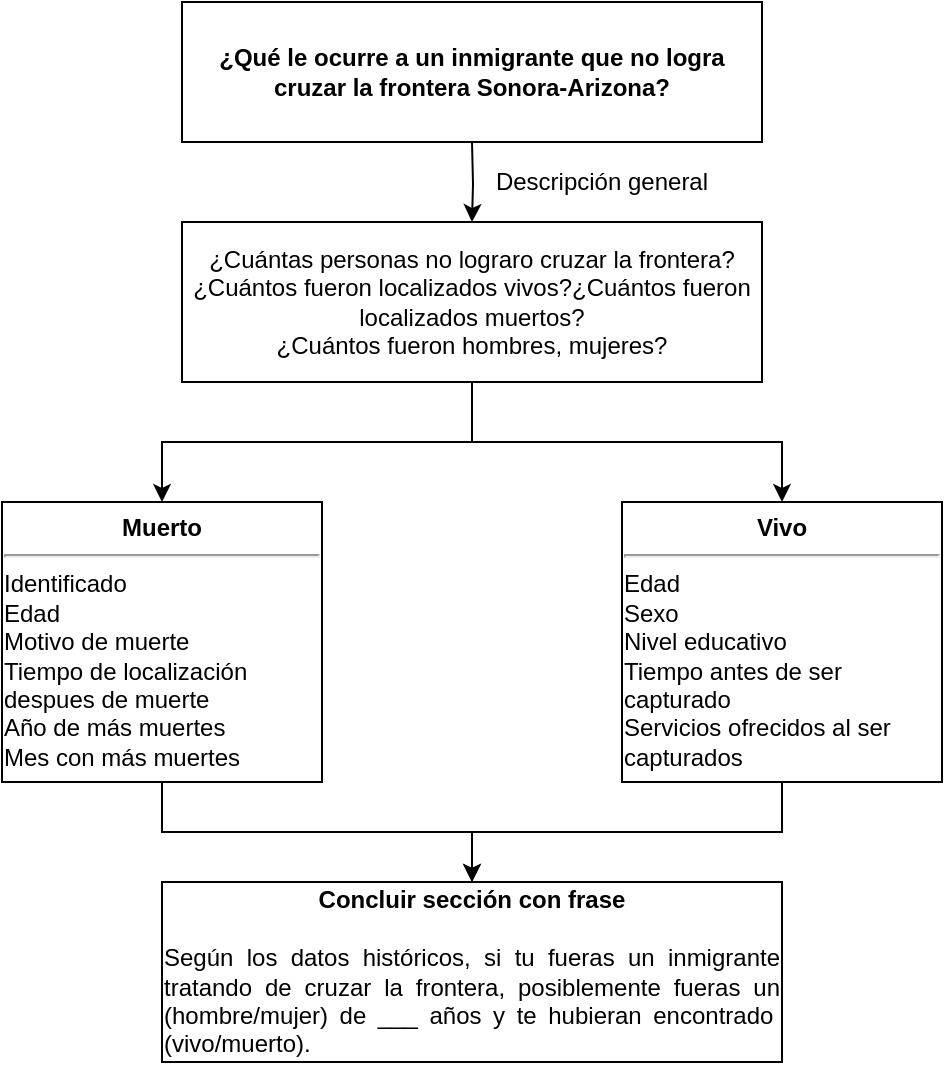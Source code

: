 <mxfile version="20.5.0" type="device"><diagram id="w9d64oLMVFt2x2x-YSR-" name="Page-1"><mxGraphModel dx="1038" dy="583" grid="1" gridSize="10" guides="1" tooltips="1" connect="1" arrows="1" fold="1" page="1" pageScale="1" pageWidth="850" pageHeight="1100" math="0" shadow="0"><root><mxCell id="0"/><mxCell id="1" parent="0"/><mxCell id="Lwr9g1FJB3RxcCnY0OR3-5" style="edgeStyle=orthogonalEdgeStyle;rounded=0;orthogonalLoop=1;jettySize=auto;html=1;exitX=0.5;exitY=1;exitDx=0;exitDy=0;entryX=0.5;entryY=0;entryDx=0;entryDy=0;" edge="1" parent="1" target="Lwr9g1FJB3RxcCnY0OR3-4"><mxGeometry relative="1" as="geometry"><mxPoint x="395" y="150" as="sourcePoint"/></mxGeometry></mxCell><mxCell id="Lwr9g1FJB3RxcCnY0OR3-1" value="&lt;b&gt;¿Qué le ocurre a un inmigrante que no logra cruzar la frontera Sonora-Arizona?&lt;/b&gt;" style="rounded=0;whiteSpace=wrap;html=1;" vertex="1" parent="1"><mxGeometry x="250" y="80" width="290" height="70" as="geometry"/></mxCell><mxCell id="Lwr9g1FJB3RxcCnY0OR3-8" style="edgeStyle=orthogonalEdgeStyle;rounded=0;orthogonalLoop=1;jettySize=auto;html=1;exitX=0.5;exitY=1;exitDx=0;exitDy=0;entryX=0.5;entryY=0;entryDx=0;entryDy=0;" edge="1" parent="1" source="Lwr9g1FJB3RxcCnY0OR3-4" target="Lwr9g1FJB3RxcCnY0OR3-6"><mxGeometry relative="1" as="geometry"/></mxCell><mxCell id="Lwr9g1FJB3RxcCnY0OR3-9" style="edgeStyle=orthogonalEdgeStyle;rounded=0;orthogonalLoop=1;jettySize=auto;html=1;exitX=0.5;exitY=1;exitDx=0;exitDy=0;" edge="1" parent="1" source="Lwr9g1FJB3RxcCnY0OR3-4" target="Lwr9g1FJB3RxcCnY0OR3-7"><mxGeometry relative="1" as="geometry"/></mxCell><mxCell id="Lwr9g1FJB3RxcCnY0OR3-4" value="¿Cuántas personas no lograro cruzar la frontera?&lt;br&gt;¿Cuántos fueron localizados vivos?¿Cuántos fueron localizados muertos?&lt;br&gt;¿Cuántos fueron hombres, mujeres?" style="rounded=0;whiteSpace=wrap;html=1;align=center;" vertex="1" parent="1"><mxGeometry x="250" y="190" width="290" height="80" as="geometry"/></mxCell><mxCell id="Lwr9g1FJB3RxcCnY0OR3-12" style="edgeStyle=orthogonalEdgeStyle;rounded=0;orthogonalLoop=1;jettySize=auto;html=1;exitX=0.5;exitY=1;exitDx=0;exitDy=0;entryX=0.5;entryY=0;entryDx=0;entryDy=0;" edge="1" parent="1" source="Lwr9g1FJB3RxcCnY0OR3-6" target="Lwr9g1FJB3RxcCnY0OR3-11"><mxGeometry relative="1" as="geometry"/></mxCell><mxCell id="Lwr9g1FJB3RxcCnY0OR3-6" value="&lt;div style=&quot;&quot;&gt;&lt;b style=&quot;background-color: initial;&quot;&gt;Muerto&lt;/b&gt;&lt;/div&gt;&lt;hr style=&quot;&quot;&gt;&lt;div style=&quot;text-align: left;&quot;&gt;&lt;span style=&quot;background-color: initial;&quot;&gt;Identificado&lt;/span&gt;&lt;/div&gt;&lt;div style=&quot;text-align: left;&quot;&gt;&lt;span style=&quot;background-color: initial;&quot;&gt;Edad&lt;/span&gt;&lt;/div&gt;&lt;div style=&quot;text-align: left;&quot;&gt;&lt;span style=&quot;background-color: initial;&quot;&gt;Motivo de muerte&lt;/span&gt;&lt;/div&gt;&lt;div style=&quot;text-align: left;&quot;&gt;&lt;span style=&quot;background-color: initial;&quot;&gt;Tiempo de localización despues de muerte&lt;/span&gt;&lt;/div&gt;&lt;div style=&quot;text-align: left;&quot;&gt;&lt;span style=&quot;background-color: initial;&quot;&gt;Año de más muertes&lt;/span&gt;&lt;/div&gt;&lt;div style=&quot;text-align: left;&quot;&gt;&lt;span style=&quot;background-color: initial;&quot;&gt;Mes con más muertes&lt;/span&gt;&lt;/div&gt;" style="rounded=0;whiteSpace=wrap;html=1;" vertex="1" parent="1"><mxGeometry x="160" y="330" width="160" height="140" as="geometry"/></mxCell><mxCell id="Lwr9g1FJB3RxcCnY0OR3-15" style="edgeStyle=orthogonalEdgeStyle;rounded=0;orthogonalLoop=1;jettySize=auto;html=1;exitX=0.5;exitY=1;exitDx=0;exitDy=0;entryX=0.5;entryY=0;entryDx=0;entryDy=0;" edge="1" parent="1" source="Lwr9g1FJB3RxcCnY0OR3-7" target="Lwr9g1FJB3RxcCnY0OR3-11"><mxGeometry relative="1" as="geometry"/></mxCell><mxCell id="Lwr9g1FJB3RxcCnY0OR3-7" value="&lt;div style=&quot;&quot;&gt;&lt;b&gt;Vivo&lt;/b&gt;&lt;/div&gt;&lt;hr style=&quot;&quot;&gt;&lt;div style=&quot;text-align: left;&quot;&gt;Edad&lt;/div&gt;&lt;div style=&quot;text-align: left;&quot;&gt;Sexo&lt;/div&gt;&lt;div style=&quot;text-align: left;&quot;&gt;Nivel educativo&lt;/div&gt;&lt;div style=&quot;text-align: left;&quot;&gt;Tiempo antes de ser capturado&lt;/div&gt;&lt;div style=&quot;text-align: left;&quot;&gt;Servicios ofrecidos al ser capturados&lt;/div&gt;" style="rounded=0;whiteSpace=wrap;html=1;" vertex="1" parent="1"><mxGeometry x="470" y="330" width="160" height="140" as="geometry"/></mxCell><mxCell id="Lwr9g1FJB3RxcCnY0OR3-10" value="Descripción general" style="text;html=1;align=center;verticalAlign=middle;whiteSpace=wrap;rounded=0;shadow=0;labelBackgroundColor=#FFFFFF;" vertex="1" parent="1"><mxGeometry x="400" y="155" width="120" height="30" as="geometry"/></mxCell><mxCell id="Lwr9g1FJB3RxcCnY0OR3-11" value="&lt;b&gt;Concluir sección con frase&lt;br&gt;&lt;/b&gt;&lt;br&gt;&lt;div style=&quot;text-align: justify;&quot;&gt;&lt;span style=&quot;background-color: initial;&quot;&gt;Según los datos históricos, si tu fueras un inmigrante tratando de cruzar la frontera, posiblemente fueras un (hombre/mujer) de ___ años y te hubieran encontrado&amp;nbsp; (vivo/muerto).&lt;/span&gt;&lt;/div&gt;" style="rounded=0;whiteSpace=wrap;html=1;" vertex="1" parent="1"><mxGeometry x="240" y="520" width="310" height="90" as="geometry"/></mxCell></root></mxGraphModel></diagram></mxfile>